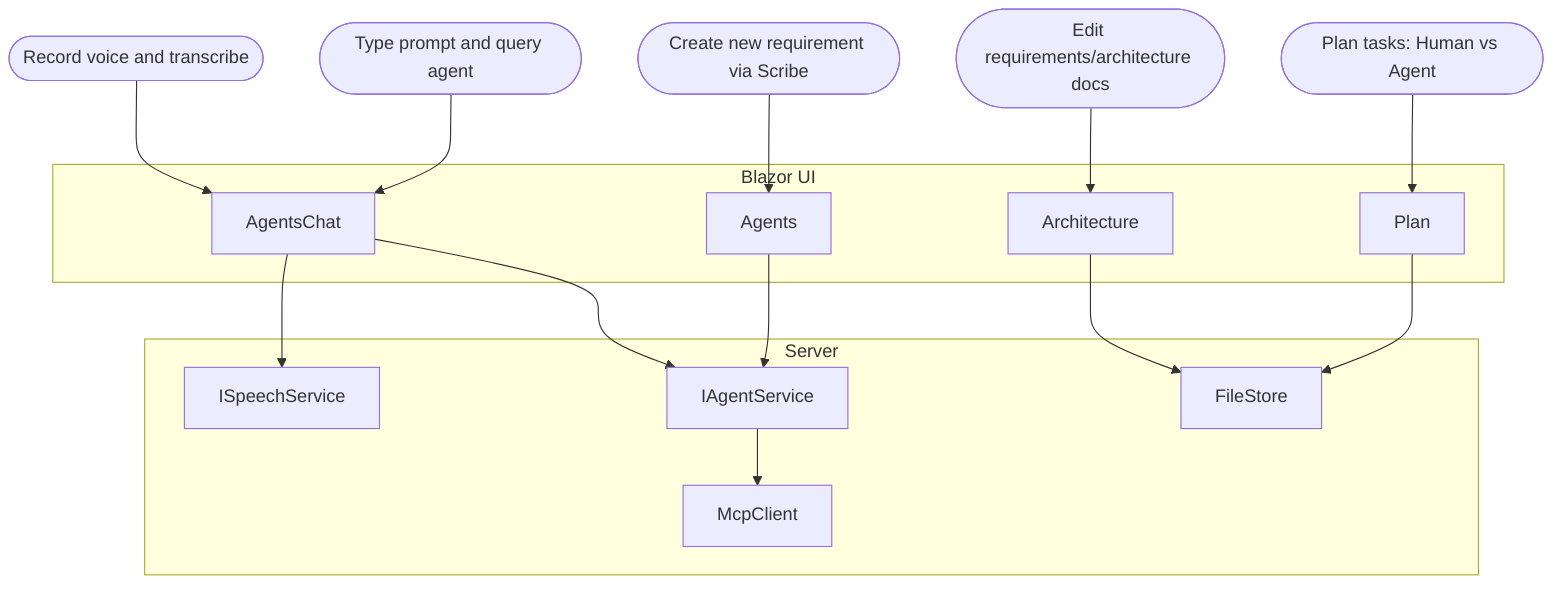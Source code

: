 %% Use cases illustrating user interactions
flowchart TD
  UC1([Record voice and transcribe])
  UC2([Type prompt and query agent])
  UC3([Create new requirement via Scribe])
  UC4([Edit requirements/architecture docs])
  UC5([Plan tasks: Human vs Agent])

  subgraph UI[Blazor UI]
    A1[AgentsChat]
    A2[Agents]
    A3[Plan]
    A4[Architecture]
  end

  subgraph Services[Server]
    S1[ISpeechService]
    S2[IAgentService]
    S3[FileStore]
    S4[McpClient]
  end

  UC1 --> A1 --> S1
  UC2 --> A1 --> S2
  UC3 --> A2 --> S2
  UC4 --> A4 --> S3
  UC5 --> A3 --> S3

  S2 --> S4